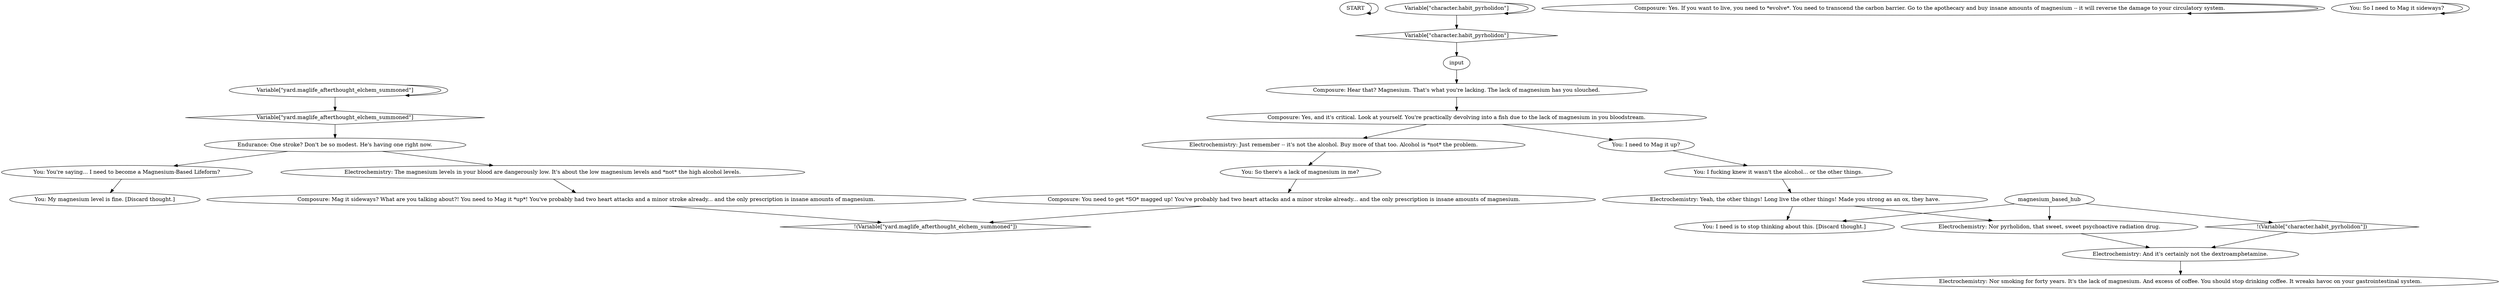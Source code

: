 # THOUGHT / MAGNESIUM BASED LIFE FORM
# MAGNESIUM BASED LIFE FORM INITIATION
#
#triggered in Cuno dialogue; as an Obsession!
# ==================================================
digraph G {
	  0 [label="START"];
	  1 [label="input"];
	  2 [label="Electrochemistry: Nor pyrholidon, that sweet, sweet psychoactive radiation drug."];
	  3 [label="You: So there's a lack of magnesium in me?"];
	  4 [label="Electrochemistry: And it's certainly not the dextroamphetamine."];
	  5 [label="Electrochemistry: Nor smoking for forty years. It's the lack of magnesium. And excess of coffee. You should stop drinking coffee. It wreaks havoc on your gastrointestinal system."];
	  6 [label="Variable[\"character.habit_pyrholidon\"]"];
	  7 [label="Variable[\"character.habit_pyrholidon\"]", shape=diamond];
	  8 [label="!(Variable[\"character.habit_pyrholidon\"])", shape=diamond];
	  9 [label="You: I fucking knew it wasn't the alcohol... or the other things."];
	  10 [label="Composure: You need to get *SO* magged up! You've probably had two heart attacks and a minor stroke already... and the only prescription is insane amounts of magnesium."];
	  11 [label="Composure: Yes, and it's critical. Look at yourself. You're practically devolving into a fish due to the lack of magnesium in you bloodstream."];
	  12 [label="Electrochemistry: The magnesium levels in your blood are dangerously low. It's about the low magnesium levels and *not* the high alcohol levels."];
	  13 [label="You: I need is to stop thinking about this. [Discard thought.]"];
	  14 [label="You: My magnesium level is fine. [Discard thought.]"];
	  15 [label="Composure: Yes. If you want to live, you need to *evolve*. You need to transcend the carbon barrier. Go to the apothecary and buy insane amounts of magnesium -- it will reverse the damage to your circulatory system."];
	  16 [label="Variable[\"yard.maglife_afterthought_elchem_summoned\"]"];
	  17 [label="Variable[\"yard.maglife_afterthought_elchem_summoned\"]", shape=diamond];
	  18 [label="!(Variable[\"yard.maglife_afterthought_elchem_summoned\"])", shape=diamond];
	  19 [label="Endurance: One stroke? Don't be so modest. He's having one right now."];
	  20 [label="Electrochemistry: Just remember -- it's not the alcohol. Buy more of that too. Alcohol is *not* the problem."];
	  21 [label="You: So I need to Mag it sideways?"];
	  22 [label="Composure: Mag it sideways? What are you talking about?! You need to Mag it *up*! You've probably had two heart attacks and a minor stroke already... and the only prescription is insane amounts of magnesium."];
	  23 [label="magnesium_based_hub"];
	  24 [label="Electrochemistry: Yeah, the other things! Long live the other things! Made you strong as an ox, they have."];
	  25 [label="You: You're saying... I need to become a Magnesium-Based Lifeform?"];
	  26 [label="Composure: Hear that? Magnesium. That's what you're lacking. The lack of magnesium has you slouched."];
	  27 [label="You: I need to Mag it up?"];
	  0 -> 0
	  1 -> 26
	  2 -> 4
	  3 -> 10
	  4 -> 5
	  6 -> 6
	  6 -> 7
	  7 -> 1
	  8 -> 4
	  9 -> 24
	  10 -> 18
	  11 -> 27
	  11 -> 20
	  12 -> 22
	  15 -> 15
	  16 -> 16
	  16 -> 17
	  17 -> 19
	  19 -> 25
	  19 -> 12
	  20 -> 3
	  21 -> 21
	  22 -> 18
	  23 -> 8
	  23 -> 2
	  23 -> 13
	  24 -> 2
	  24 -> 13
	  25 -> 14
	  26 -> 11
	  27 -> 9
}

